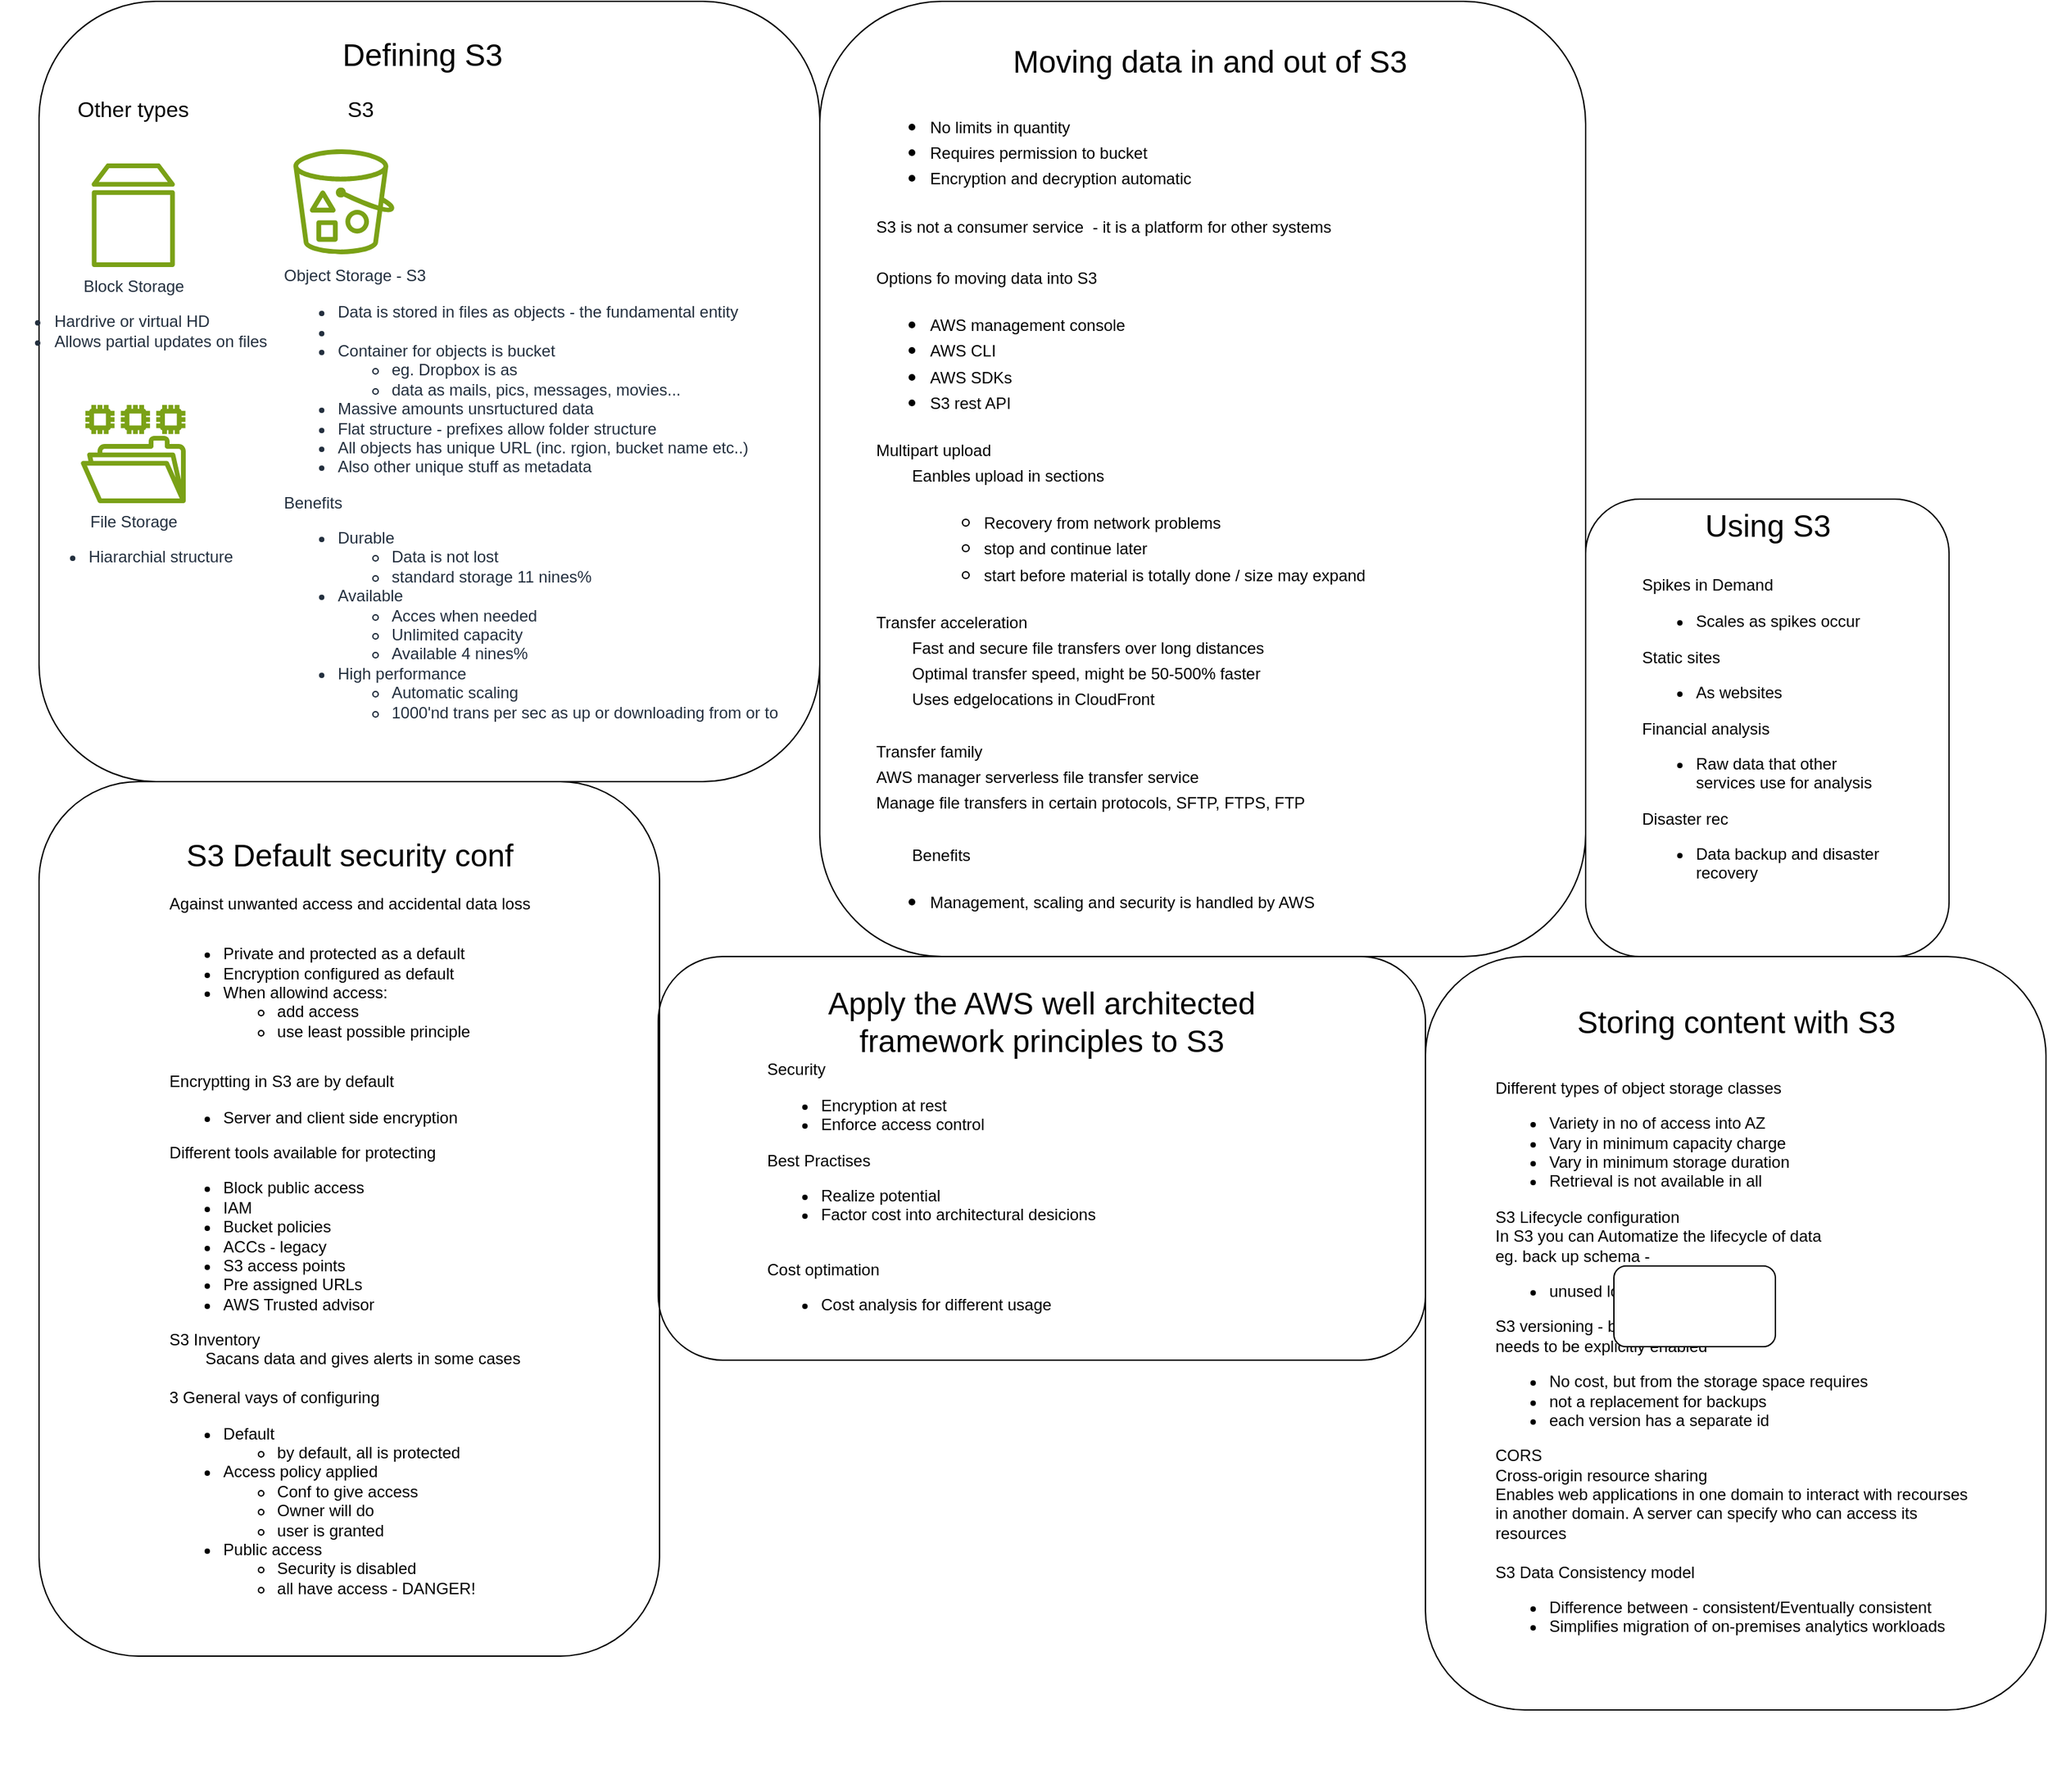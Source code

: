 <mxfile version="24.0.5" type="github" pages="2">
  <diagram name="Sivu-1" id="L24YR4mxjg8pdM1JmiOZ">
    <mxGraphModel dx="4521" dy="2326" grid="1" gridSize="10" guides="1" tooltips="1" connect="1" arrows="1" fold="1" page="1" pageScale="1" pageWidth="827" pageHeight="1169" math="0" shadow="0">
      <root>
        <mxCell id="0" />
        <mxCell id="1" parent="0" />
        <mxCell id="wOVYKrJNmB9qR2LeFTkK-25" value="" style="group" vertex="1" connectable="0" parent="1">
          <mxGeometry x="-60" y="20" width="1491" height="1330" as="geometry" />
        </mxCell>
        <mxCell id="JYpF7NDxPvWHbW9yyKpU-22" value="" style="group" parent="wOVYKrJNmB9qR2LeFTkK-25" vertex="1" connectable="0">
          <mxGeometry width="580" height="640" as="geometry" />
        </mxCell>
        <mxCell id="JYpF7NDxPvWHbW9yyKpU-18" value="" style="rounded=1;whiteSpace=wrap;html=1;fillColor=none;container=0;" parent="JYpF7NDxPvWHbW9yyKpU-22" vertex="1">
          <mxGeometry width="580" height="580" as="geometry" />
        </mxCell>
        <mxCell id="JYpF7NDxPvWHbW9yyKpU-1" value="&lt;font style=&quot;font-size: 23px;&quot;&gt;Defining S3&lt;/font&gt;" style="text;strokeColor=none;fillColor=none;html=1;align=center;verticalAlign=middle;whiteSpace=wrap;rounded=0;fontSize=16;container=0;" parent="JYpF7NDxPvWHbW9yyKpU-22" vertex="1">
          <mxGeometry x="84.5" y="10" width="400" height="60" as="geometry" />
        </mxCell>
        <mxCell id="JYpF7NDxPvWHbW9yyKpU-3" value="File Storage&lt;br&gt;&lt;ul&gt;&lt;li&gt;&lt;span style=&quot;background-color: initial;&quot;&gt;Hiararchial structure&lt;/span&gt;&lt;/li&gt;&lt;/ul&gt;" style="sketch=0;outlineConnect=0;fontColor=#232F3E;gradientColor=none;fillColor=#7AA116;strokeColor=none;dashed=0;verticalLabelPosition=bottom;verticalAlign=top;align=center;html=1;fontSize=12;fontStyle=0;aspect=fixed;pointerEvents=1;shape=mxgraph.aws4.file_system;container=0;" parent="JYpF7NDxPvWHbW9yyKpU-22" vertex="1">
          <mxGeometry x="31" y="300" width="78" height="73" as="geometry" />
        </mxCell>
        <mxCell id="JYpF7NDxPvWHbW9yyKpU-5" value="" style="sketch=0;outlineConnect=0;fontColor=#232F3E;gradientColor=none;fillColor=#7AA116;strokeColor=none;dashed=0;verticalLabelPosition=bottom;verticalAlign=top;align=center;html=1;fontSize=12;fontStyle=0;aspect=fixed;pointerEvents=1;shape=mxgraph.aws4.bucket_with_objects;container=0;" parent="JYpF7NDxPvWHbW9yyKpU-22" vertex="1">
          <mxGeometry x="189" y="110" width="75" height="78" as="geometry" />
        </mxCell>
        <mxCell id="JYpF7NDxPvWHbW9yyKpU-8" value="Block Storage&lt;br&gt;&lt;ul style=&quot;text-align: left;&quot;&gt;&lt;li&gt;&lt;span style=&quot;background-color: initial;&quot;&gt;Hardrive or virtual HD&amp;nbsp;&lt;/span&gt;&lt;/li&gt;&lt;li&gt;&lt;span style=&quot;background-color: initial;&quot;&gt;Allows partial updates on files&lt;/span&gt;&lt;/li&gt;&lt;/ul&gt;" style="sketch=0;outlineConnect=0;fontColor=#232F3E;gradientColor=none;fillColor=#7AA116;strokeColor=none;dashed=0;verticalLabelPosition=bottom;verticalAlign=top;align=center;html=1;fontSize=12;fontStyle=0;aspect=fixed;pointerEvents=1;shape=mxgraph.aws4.volume;container=0;" parent="JYpF7NDxPvWHbW9yyKpU-22" vertex="1">
          <mxGeometry x="39" y="120" width="62" height="78" as="geometry" />
        </mxCell>
        <mxCell id="JYpF7NDxPvWHbW9yyKpU-10" value="&lt;span style=&quot;color: rgb(35, 47, 62); font-size: 12px; text-wrap: nowrap;&quot;&gt;Object Storage - S3&lt;/span&gt;&lt;div style=&quot;color: rgb(35, 47, 62); font-size: 12px; text-wrap: nowrap;&quot;&gt;&lt;ul&gt;&lt;li style=&quot;&quot;&gt;Data is stored in files as objects - the fundamental entity&lt;/li&gt;&lt;li&gt;&lt;/li&gt;&lt;li style=&quot;&quot;&gt;Container for objects is bucket&amp;nbsp;&lt;/li&gt;&lt;ul&gt;&lt;li&gt;eg. Dropbox is as&lt;/li&gt;&lt;li&gt;data as mails, pics, messages, movies...&lt;/li&gt;&lt;/ul&gt;&lt;li&gt;Massive amounts unsrtuctured data&lt;/li&gt;&lt;li style=&quot;&quot;&gt;Flat structure - prefixes allow folder structure&lt;/li&gt;&lt;li style=&quot;&quot;&gt;All objects has unique URL (inc. rgion, bucket name etc..)&lt;/li&gt;&lt;li style=&quot;&quot;&gt;Also other unique stuff as metadata&amp;nbsp;&lt;/li&gt;&lt;/ul&gt;&lt;div&gt;Benefits&lt;/div&gt;&lt;div&gt;&lt;ul&gt;&lt;li&gt;Durable&lt;/li&gt;&lt;ul&gt;&lt;li&gt;Data is not lost&lt;/li&gt;&lt;li&gt;standard storage 11 nines%&lt;/li&gt;&lt;/ul&gt;&lt;li&gt;Available&lt;/li&gt;&lt;ul&gt;&lt;li&gt;Acces when needed&lt;/li&gt;&lt;li&gt;Unlimited capacity&lt;/li&gt;&lt;li&gt;Available 4 nines%&lt;/li&gt;&lt;/ul&gt;&lt;li&gt;High performance&lt;/li&gt;&lt;ul&gt;&lt;li&gt;Automatic scaling&lt;/li&gt;&lt;li&gt;1000&#39;nd trans per sec as up or downloading from or to&lt;/li&gt;&lt;/ul&gt;&lt;/ul&gt;&lt;/div&gt;&lt;/div&gt;" style="text;strokeColor=none;fillColor=none;html=1;align=left;verticalAlign=middle;whiteSpace=wrap;rounded=0;fontSize=16;container=0;" parent="JYpF7NDxPvWHbW9yyKpU-22" vertex="1">
          <mxGeometry x="180" y="170" width="411" height="400" as="geometry" />
        </mxCell>
        <mxCell id="JYpF7NDxPvWHbW9yyKpU-11" value="Other types" style="text;strokeColor=none;fillColor=none;html=1;align=center;verticalAlign=middle;whiteSpace=wrap;rounded=0;fontSize=16;container=0;" parent="JYpF7NDxPvWHbW9yyKpU-22" vertex="1">
          <mxGeometry y="70" width="140" height="20" as="geometry" />
        </mxCell>
        <mxCell id="JYpF7NDxPvWHbW9yyKpU-12" value="S3" style="text;strokeColor=none;fillColor=none;html=1;align=center;verticalAlign=middle;whiteSpace=wrap;rounded=0;fontSize=16;container=0;" parent="JYpF7NDxPvWHbW9yyKpU-22" vertex="1">
          <mxGeometry x="169" y="70" width="140" height="20" as="geometry" />
        </mxCell>
        <mxCell id="wOVYKrJNmB9qR2LeFTkK-3" value="" style="group" vertex="1" connectable="0" parent="wOVYKrJNmB9qR2LeFTkK-25">
          <mxGeometry x="580" width="569" height="710" as="geometry" />
        </mxCell>
        <mxCell id="wOVYKrJNmB9qR2LeFTkK-2" value="" style="rounded=1;whiteSpace=wrap;html=1;fillColor=none;container=0;arcSize=16;" vertex="1" parent="wOVYKrJNmB9qR2LeFTkK-3">
          <mxGeometry width="569" height="710" as="geometry" />
        </mxCell>
        <mxCell id="JYpF7NDxPvWHbW9yyKpU-23" value="Moving data in and out of S3" style="text;strokeColor=none;fillColor=none;html=1;align=center;verticalAlign=middle;whiteSpace=wrap;rounded=0;fontSize=23;" parent="wOVYKrJNmB9qR2LeFTkK-3" vertex="1">
          <mxGeometry x="100" y="30" width="380" height="30" as="geometry" />
        </mxCell>
        <mxCell id="JYpF7NDxPvWHbW9yyKpU-24" value="&lt;ul style=&quot;text-align: center;&quot;&gt;&lt;li style=&quot;text-align: left;&quot;&gt;&lt;span style=&quot;font-size: 12px;&quot;&gt;No limits in quantity&lt;/span&gt;&lt;/li&gt;&lt;li style=&quot;text-align: left;&quot;&gt;&lt;span style=&quot;font-size: 12px;&quot;&gt;Requires permission to bucket&lt;/span&gt;&lt;/li&gt;&lt;li style=&quot;text-align: left;&quot;&gt;&lt;span style=&quot;font-size: 12px;&quot;&gt;Encryption and decryption automatic&lt;/span&gt;&lt;/li&gt;&lt;/ul&gt;&lt;div&gt;&lt;span style=&quot;font-size: 12px;&quot;&gt;S3 is not a consumer service&amp;nbsp; - it is a platform for other systems&lt;/span&gt;&lt;/div&gt;&lt;div&gt;&lt;span style=&quot;font-size: 12px;&quot;&gt;&lt;br&gt;&lt;/span&gt;&lt;/div&gt;&lt;div&gt;&lt;span style=&quot;font-size: 12px;&quot;&gt;Options fo moving data into S3&lt;/span&gt;&lt;/div&gt;&lt;div&gt;&lt;ul&gt;&lt;li&gt;&lt;span style=&quot;font-size: 12px;&quot;&gt;AWS management console&lt;/span&gt;&lt;/li&gt;&lt;li&gt;&lt;span style=&quot;font-size: 12px;&quot;&gt;AWS CLI&lt;/span&gt;&lt;/li&gt;&lt;li&gt;&lt;span style=&quot;font-size: 12px;&quot;&gt;AWS SDKs&lt;/span&gt;&lt;/li&gt;&lt;li&gt;&lt;span style=&quot;font-size: 12px;&quot;&gt;S3 rest API&lt;/span&gt;&lt;/li&gt;&lt;/ul&gt;&lt;div&gt;&lt;span style=&quot;font-size: 12px;&quot;&gt;Multipart upload&lt;/span&gt;&lt;/div&gt;&lt;/div&gt;&lt;div&gt;&lt;span style=&quot;font-size: 12px;&quot;&gt;&lt;span style=&quot;white-space: pre;&quot;&gt;&#x9;&lt;/span&gt;Eanbles upload in sections&lt;br&gt;&lt;/span&gt;&lt;/div&gt;&lt;div&gt;&lt;ul&gt;&lt;ul&gt;&lt;li&gt;&lt;span style=&quot;font-size: 12px;&quot;&gt;Recovery from network problems&lt;/span&gt;&lt;/li&gt;&lt;li&gt;&lt;span style=&quot;font-size: 12px;&quot;&gt;stop and continue later&lt;/span&gt;&lt;/li&gt;&lt;li&gt;&lt;span style=&quot;font-size: 12px;&quot;&gt;start before material is totally done / size may expand&lt;/span&gt;&lt;/li&gt;&lt;/ul&gt;&lt;/ul&gt;&lt;div&gt;&lt;span style=&quot;font-size: 12px;&quot;&gt;Transfer acceleration&lt;/span&gt;&lt;/div&gt;&lt;/div&gt;&lt;div&gt;&lt;span style=&quot;font-size: 12px;&quot;&gt;&lt;span style=&quot;white-space: pre;&quot;&gt;&#x9;&lt;/span&gt;Fast and secure file transfers over long distances&lt;br&gt;&lt;/span&gt;&lt;/div&gt;&lt;div&gt;&lt;span style=&quot;font-size: 12px;&quot;&gt;&lt;span style=&quot;white-space: pre;&quot;&gt;&#x9;&lt;/span&gt;Optimal transfer speed, might be 50-500% faster&lt;/span&gt;&lt;/div&gt;&lt;div&gt;&lt;span style=&quot;font-size: 12px;&quot;&gt;&lt;span style=&quot;white-space: pre;&quot;&gt;&#x9;&lt;/span&gt;Uses edgelocations in CloudFront&lt;br&gt;&lt;/span&gt;&lt;/div&gt;&lt;div&gt;&lt;span style=&quot;font-size: 12px;&quot;&gt;&lt;br&gt;&lt;/span&gt;&lt;/div&gt;&lt;div&gt;&lt;span style=&quot;font-size: 12px;&quot;&gt;Transfer family&lt;/span&gt;&lt;/div&gt;&lt;div&gt;&lt;span style=&quot;font-size: 12px;&quot;&gt;AWS manager serverless file transfer service&lt;/span&gt;&lt;/div&gt;&lt;div&gt;&lt;span style=&quot;font-size: 12px;&quot;&gt;Manage file transfers in certain protocols, SFTP, FTPS, FTP&lt;/span&gt;&lt;/div&gt;&lt;div&gt;&lt;span style=&quot;font-size: 12px;&quot;&gt;&lt;br&gt;&lt;/span&gt;&lt;/div&gt;&lt;div&gt;&lt;span style=&quot;font-size: 12px;&quot;&gt;&lt;span style=&quot;white-space: pre;&quot;&gt;&#x9;&lt;/span&gt;Benefits&lt;/span&gt;&lt;/div&gt;&lt;div&gt;&lt;ul&gt;&lt;li&gt;&lt;span style=&quot;font-size: 12px;&quot;&gt;Management, scaling and security is handled by AWS&lt;span style=&quot;white-space: pre;&quot;&gt;&#x9;&lt;/span&gt;&lt;/span&gt;&lt;/li&gt;&lt;/ul&gt;&lt;/div&gt;&lt;div&gt;&lt;span style=&quot;font-size: 12px;&quot;&gt;&lt;span style=&quot;white-space: pre;&quot;&gt;&#x9;&lt;/span&gt;&lt;br&gt;&lt;/span&gt;&lt;/div&gt;" style="text;strokeColor=none;fillColor=none;html=1;align=left;verticalAlign=top;whiteSpace=wrap;rounded=0;fontSize=16;horizontal=1;" parent="wOVYKrJNmB9qR2LeFTkK-3" vertex="1">
          <mxGeometry x="40" y="60" width="490" height="620" as="geometry" />
        </mxCell>
        <mxCell id="wOVYKrJNmB9qR2LeFTkK-1" style="edgeStyle=none;curved=1;rounded=0;orthogonalLoop=1;jettySize=auto;html=1;exitX=0.5;exitY=1;exitDx=0;exitDy=0;fontSize=12;startSize=8;endSize=8;" edge="1" parent="wOVYKrJNmB9qR2LeFTkK-3" source="JYpF7NDxPvWHbW9yyKpU-24" target="JYpF7NDxPvWHbW9yyKpU-24">
          <mxGeometry relative="1" as="geometry" />
        </mxCell>
        <mxCell id="wOVYKrJNmB9qR2LeFTkK-19" value="" style="group" vertex="1" connectable="0" parent="wOVYKrJNmB9qR2LeFTkK-25">
          <mxGeometry y="580" width="461" height="750" as="geometry" />
        </mxCell>
        <mxCell id="wOVYKrJNmB9qR2LeFTkK-18" value="" style="rounded=1;whiteSpace=wrap;html=1;fillColor=none;container=0;arcSize=16;" vertex="1" parent="wOVYKrJNmB9qR2LeFTkK-19">
          <mxGeometry width="461" height="650" as="geometry" />
        </mxCell>
        <mxCell id="wOVYKrJNmB9qR2LeFTkK-12" value="S3 Default security conf&lt;div&gt;&lt;div style=&quot;&quot;&gt;&lt;div style=&quot;font-size: 12px; text-align: left;&quot;&gt;&lt;span style=&quot;background-color: initial;&quot;&gt;&lt;br&gt;&lt;/span&gt;&lt;/div&gt;&lt;div style=&quot;font-size: 12px; text-align: left;&quot;&gt;&lt;span style=&quot;background-color: initial;&quot;&gt;Against unwanted access and accidental data loss&lt;/span&gt;&lt;/div&gt;&lt;ul style=&quot;&quot;&gt;&lt;li style=&quot;font-size: 12px; text-align: left;&quot;&gt;Private and protected as a default&lt;/li&gt;&lt;li style=&quot;font-size: 12px; text-align: left;&quot;&gt;Encryption configured as default&lt;/li&gt;&lt;li style=&quot;font-size: 12px; text-align: left;&quot;&gt;When allowind access:&lt;/li&gt;&lt;ul style=&quot;font-size: 12px;&quot;&gt;&lt;li style=&quot;text-align: left;&quot;&gt;add access&lt;/li&gt;&lt;li style=&quot;text-align: left;&quot;&gt;use least possible principle&lt;/li&gt;&lt;/ul&gt;&lt;/ul&gt;&lt;span style=&quot;font-size: 12px;&quot;&gt;&lt;div style=&quot;text-align: left;&quot;&gt;&lt;span style=&quot;background-color: initial;&quot;&gt;Encryptting in S3 are by default&lt;/span&gt;&lt;/div&gt;&lt;div style=&quot;text-align: left;&quot;&gt;&lt;ul&gt;&lt;li&gt;&lt;span style=&quot;background-color: initial;&quot;&gt;Server and client side encryption&lt;/span&gt;&lt;/li&gt;&lt;/ul&gt;&lt;div&gt;Different tools available for protecting&lt;/div&gt;&lt;div&gt;&lt;ul&gt;&lt;li&gt;Block public access&lt;/li&gt;&lt;li&gt;IAM&lt;/li&gt;&lt;li&gt;Bucket policies&lt;/li&gt;&lt;li&gt;ACCs - legacy&lt;/li&gt;&lt;li&gt;S3 access points&lt;/li&gt;&lt;li&gt;Pre assigned URLs&lt;/li&gt;&lt;li&gt;AWS Trusted advisor&lt;/li&gt;&lt;/ul&gt;&lt;div&gt;S3 Inventory&lt;/div&gt;&lt;/div&gt;&lt;div&gt;&lt;span style=&quot;white-space: pre;&quot;&gt;&#x9;&lt;/span&gt;Sacans data and gives alerts in some cases&lt;br&gt;&lt;/div&gt;&lt;div&gt;&lt;br&gt;&lt;/div&gt;&lt;div&gt;3 General vays of configuring&lt;/div&gt;&lt;div&gt;&lt;ul&gt;&lt;li&gt;Default&lt;/li&gt;&lt;ul&gt;&lt;li&gt;by default, all is protected&lt;/li&gt;&lt;/ul&gt;&lt;li&gt;Access policy applied&lt;/li&gt;&lt;ul&gt;&lt;li&gt;Conf to give access&lt;/li&gt;&lt;li&gt;Owner will do&lt;/li&gt;&lt;li&gt;user is granted&lt;/li&gt;&lt;/ul&gt;&lt;li&gt;Public access&lt;/li&gt;&lt;ul&gt;&lt;li&gt;Security is disabled&lt;/li&gt;&lt;li&gt;all have access - DANGER!&lt;/li&gt;&lt;/ul&gt;&lt;/ul&gt;&lt;/div&gt;&lt;/div&gt;&lt;/span&gt;&lt;/div&gt;&lt;/div&gt;" style="text;strokeColor=none;fillColor=none;html=1;align=center;verticalAlign=middle;whiteSpace=wrap;rounded=0;fontSize=23;" vertex="1" parent="wOVYKrJNmB9qR2LeFTkK-19">
          <mxGeometry x="40.5" width="380" height="660" as="geometry" />
        </mxCell>
        <mxCell id="wOVYKrJNmB9qR2LeFTkK-22" value="" style="group" vertex="1" connectable="0" parent="wOVYKrJNmB9qR2LeFTkK-25">
          <mxGeometry x="460" y="710" width="570" height="300" as="geometry" />
        </mxCell>
        <mxCell id="wOVYKrJNmB9qR2LeFTkK-21" value="" style="rounded=1;whiteSpace=wrap;html=1;fillColor=none;container=1;arcSize=16;" vertex="1" parent="wOVYKrJNmB9qR2LeFTkK-22">
          <mxGeometry width="570" height="300" as="geometry" />
        </mxCell>
        <mxCell id="wOVYKrJNmB9qR2LeFTkK-20" value="&lt;font style=&quot;font-size: 23px;&quot;&gt;Apply the AWS well architected framework principles to S3&lt;/font&gt;&lt;div style=&quot;text-align: left; font-size: 12px;&quot;&gt;Security&lt;/div&gt;&lt;div style=&quot;text-align: left; font-size: 12px;&quot;&gt;&lt;ul&gt;&lt;li&gt;Encryption at rest&lt;/li&gt;&lt;li&gt;Enforce access control&lt;/li&gt;&lt;/ul&gt;&lt;/div&gt;&lt;div style=&quot;text-align: left; font-size: 12px;&quot;&gt;Best Practises&lt;/div&gt;&lt;div style=&quot;text-align: left; font-size: 12px;&quot;&gt;&lt;ul&gt;&lt;li&gt;Realize potential&lt;/li&gt;&lt;li&gt;Factor cost into architectural desicions&lt;/li&gt;&lt;/ul&gt;&lt;/div&gt;&lt;div style=&quot;text-align: left; font-size: 12px;&quot;&gt;&lt;br&gt;&lt;/div&gt;&lt;div style=&quot;text-align: left; font-size: 12px;&quot;&gt;Cost optimation&lt;/div&gt;&lt;div style=&quot;text-align: left; font-size: 12px;&quot;&gt;&lt;ul&gt;&lt;li&gt;Cost analysis for different usage&lt;/li&gt;&lt;/ul&gt;&lt;/div&gt;" style="text;strokeColor=none;fillColor=none;html=1;align=center;verticalAlign=middle;whiteSpace=wrap;rounded=0;fontSize=16;container=0;" vertex="1" parent="wOVYKrJNmB9qR2LeFTkK-22">
          <mxGeometry x="80" width="410" height="300" as="geometry" />
        </mxCell>
        <mxCell id="wOVYKrJNmB9qR2LeFTkK-11" value="" style="group" vertex="1" connectable="0" parent="wOVYKrJNmB9qR2LeFTkK-25">
          <mxGeometry x="1030" y="710" width="461" height="560" as="geometry" />
        </mxCell>
        <mxCell id="wOVYKrJNmB9qR2LeFTkK-10" value="" style="rounded=1;whiteSpace=wrap;html=1;fillColor=none;container=0;arcSize=16;" vertex="1" parent="wOVYKrJNmB9qR2LeFTkK-11">
          <mxGeometry width="461" height="560" as="geometry" />
        </mxCell>
        <mxCell id="wOVYKrJNmB9qR2LeFTkK-4" value="Storing content with S3&lt;div&gt;&lt;br&gt;&lt;/div&gt;&lt;div style=&quot;text-align: left; font-size: 12px;&quot;&gt;Different types of object storage classes&lt;/div&gt;&lt;div style=&quot;text-align: left; font-size: 12px;&quot;&gt;&lt;ul&gt;&lt;li&gt;Variety in no of access into AZ&lt;/li&gt;&lt;li&gt;Vary in minimum capacity charge&lt;/li&gt;&lt;li&gt;Vary in minimum storage duration&lt;/li&gt;&lt;li&gt;Retrieval is not available in all&lt;/li&gt;&lt;/ul&gt;&lt;div&gt;S3 Lifecycle configuration&lt;/div&gt;&lt;div&gt;In S3 you can Automatize the lifecycle of data&lt;/div&gt;&lt;div&gt;eg. back up schema -&amp;nbsp;&lt;/div&gt;&lt;div&gt;&lt;ul&gt;&lt;li&gt;unused log data removal&lt;/li&gt;&lt;/ul&gt;&lt;div&gt;S3 versioning - by default is disabled&lt;/div&gt;&lt;div&gt;&lt;span style=&quot;background-color: initial;&quot;&gt;needs to be explicitly enabled&lt;/span&gt;&lt;/div&gt;&lt;/div&gt;&lt;div&gt;&lt;ul&gt;&lt;li&gt;No cost, but from the storage space requires&lt;/li&gt;&lt;li&gt;not a replacement for backups&lt;/li&gt;&lt;li&gt;each version has a separate id&lt;/li&gt;&lt;/ul&gt;&lt;div&gt;CORS&lt;/div&gt;&lt;/div&gt;&lt;div&gt;Cross-origin resource sharing&lt;/div&gt;&lt;div&gt;Enables web applications in one domain to interact with recourses in another domain. A server can specify who can access its resources&lt;/div&gt;&lt;div&gt;&lt;br&gt;&lt;/div&gt;&lt;div&gt;S3 Data Consistency model&lt;/div&gt;&lt;div&gt;&lt;ul&gt;&lt;li&gt;Difference between - consistent/Eventually consistent&lt;/li&gt;&lt;li&gt;Simplifies migration of on-premises analytics workloads&lt;/li&gt;&lt;/ul&gt;&lt;/div&gt;&lt;/div&gt;&lt;div&gt;&lt;br&gt;&lt;/div&gt;" style="text;strokeColor=none;fillColor=none;html=1;align=center;verticalAlign=middle;whiteSpace=wrap;rounded=0;fontSize=23;" vertex="1" parent="wOVYKrJNmB9qR2LeFTkK-11">
          <mxGeometry x="50.5" y="30" width="360" height="520" as="geometry" />
        </mxCell>
        <mxCell id="wOVYKrJNmB9qR2LeFTkK-24" value="" style="group" vertex="1" connectable="0" parent="wOVYKrJNmB9qR2LeFTkK-25">
          <mxGeometry x="1149" y="370" width="270" height="340" as="geometry" />
        </mxCell>
        <mxCell id="JYpF7NDxPvWHbW9yyKpU-19" value="" style="rounded=1;whiteSpace=wrap;html=1;fillColor=none;" parent="wOVYKrJNmB9qR2LeFTkK-24" vertex="1">
          <mxGeometry width="270" height="340" as="geometry" />
        </mxCell>
        <mxCell id="JYpF7NDxPvWHbW9yyKpU-15" value="&lt;span style=&quot;font-size: 12px; background-color: initial;&quot;&gt;Spikes in Demand&lt;/span&gt;&lt;br&gt;&lt;div style=&quot;font-size: 12px;&quot;&gt;&lt;ul&gt;&lt;li&gt;Scales as spikes occur&lt;/li&gt;&lt;/ul&gt;&lt;div&gt;Static sites&lt;/div&gt;&lt;div&gt;&lt;ul&gt;&lt;li&gt;As websites&lt;/li&gt;&lt;/ul&gt;&lt;div&gt;Financial analysis&lt;/div&gt;&lt;/div&gt;&lt;div&gt;&lt;ul&gt;&lt;li&gt;Raw data that other services use for analysis&lt;/li&gt;&lt;/ul&gt;&lt;div&gt;Disaster rec&lt;/div&gt;&lt;/div&gt;&lt;div&gt;&lt;ul&gt;&lt;li&gt;Data backup and disaster recovery&lt;/li&gt;&lt;/ul&gt;&lt;/div&gt;&lt;/div&gt;" style="text;strokeColor=none;fillColor=none;html=1;align=left;verticalAlign=middle;whiteSpace=wrap;rounded=0;fontSize=16;" parent="wOVYKrJNmB9qR2LeFTkK-24" vertex="1">
          <mxGeometry x="40" y="20" width="190" height="310" as="geometry" />
        </mxCell>
        <mxCell id="JYpF7NDxPvWHbW9yyKpU-13" value="&lt;font style=&quot;font-size: 23px;&quot;&gt;Using S3&lt;/font&gt;" style="text;strokeColor=none;fillColor=none;html=1;align=center;verticalAlign=middle;whiteSpace=wrap;rounded=0;fontSize=16;" parent="wOVYKrJNmB9qR2LeFTkK-24" vertex="1">
          <mxGeometry x="27.5" width="215" height="40" as="geometry" />
        </mxCell>
        <mxCell id="wOVYKrJNmB9qR2LeFTkK-26" value="" style="rounded=1;whiteSpace=wrap;html=1;" vertex="1" parent="1">
          <mxGeometry x="1110" y="960" width="120" height="60" as="geometry" />
        </mxCell>
      </root>
    </mxGraphModel>
  </diagram>
  <diagram id="6QR3xMKYOyMuvxVGo-u6" name="Sivu-2">
    <mxGraphModel dx="801" dy="879" grid="0" gridSize="10" guides="1" tooltips="1" connect="1" arrows="1" fold="1" page="0" pageScale="1" pageWidth="827" pageHeight="1169" math="0" shadow="0">
      <root>
        <mxCell id="0" />
        <mxCell id="1" parent="0" />
      </root>
    </mxGraphModel>
  </diagram>
</mxfile>
